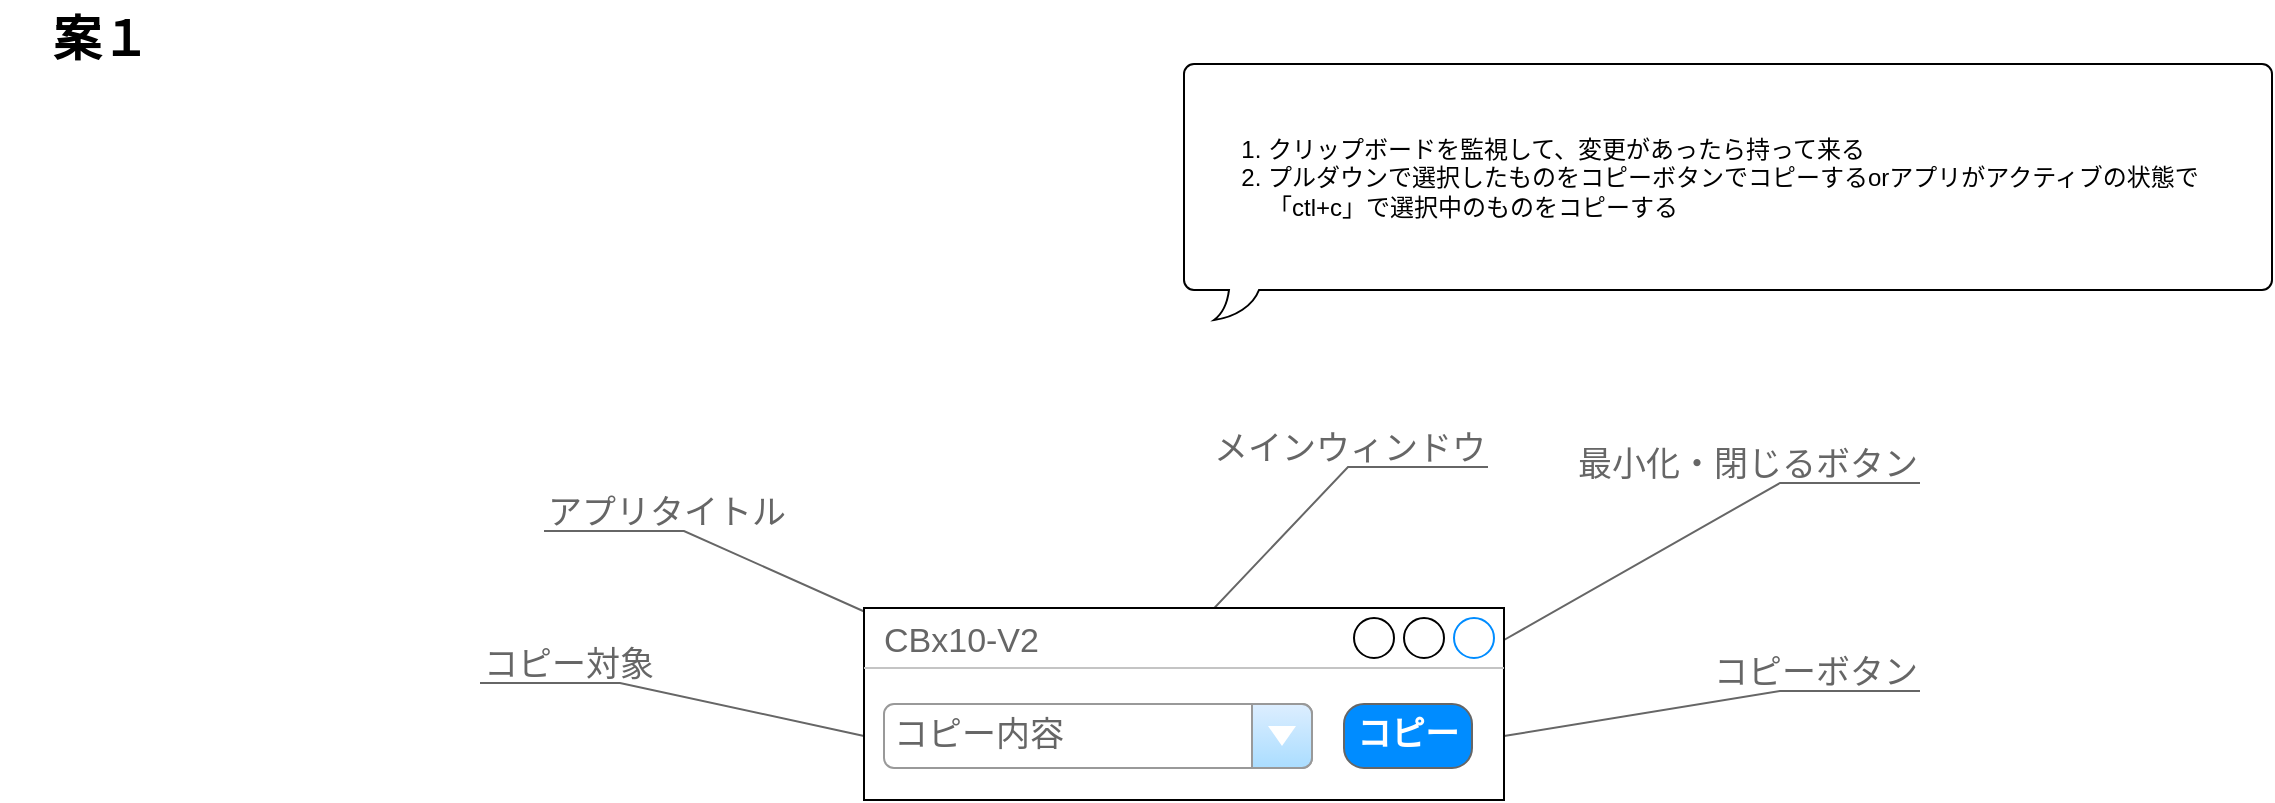 <mxfile version="12.4.3" type="github" pages="2"><diagram id="wGq2_YG9wQcUXeNTA4WL" name="案１"><mxGraphModel dx="932" dy="507" grid="1" gridSize="16" guides="1" tooltips="1" connect="1" arrows="1" fold="1" page="1" pageScale="1" pageWidth="1169" pageHeight="827" math="0" shadow="0"><root><mxCell id="0"/><mxCell id="1" parent="0"/><mxCell id="MBR0WGbr7Kwnx2btVVga-12" value="最小化・閉じるボタン" style="strokeWidth=1;shadow=0;dashed=0;align=center;html=1;shape=mxgraph.mockup.text.callout;linkText=;textSize=17;textColor=#666666;callDir=NE;callStyle=line;fontSize=17;fontColor=#666666;align=right;verticalAlign=top;strokeColor=#666666;" parent="1" vertex="1"><mxGeometry x="768" y="232" width="208" height="104" as="geometry"/></mxCell><mxCell id="MBR0WGbr7Kwnx2btVVga-13" value="コピーボタン" style="strokeWidth=1;shadow=0;dashed=0;align=center;html=1;shape=mxgraph.mockup.text.callout;linkText=;textSize=17;textColor=#666666;callDir=NE;callStyle=line;fontSize=17;fontColor=#666666;align=right;verticalAlign=top;strokeColor=#666666;" parent="1" vertex="1"><mxGeometry x="768" y="336" width="208" height="48" as="geometry"/></mxCell><mxCell id="MBR0WGbr7Kwnx2btVVga-14" value="アプリタイトル" style="strokeWidth=1;shadow=0;dashed=0;align=center;html=1;shape=mxgraph.mockup.text.callout;linkText=;textSize=17;textColor=#666666;callDir=NW;callStyle=line;fontSize=17;fontColor=#666666;align=left;verticalAlign=top;strokeColor=#666666;" parent="1" vertex="1"><mxGeometry x="288" y="256" width="192" height="80" as="geometry"/></mxCell><mxCell id="MBR0WGbr7Kwnx2btVVga-15" value="コピー対象" style="strokeWidth=1;shadow=0;dashed=0;align=center;html=1;shape=mxgraph.mockup.text.callout;linkText=;textSize=17;textColor=#666666;callDir=NW;callStyle=line;fontSize=17;fontColor=#666666;align=left;verticalAlign=top;strokeColor=#666666;" parent="1" vertex="1"><mxGeometry x="256" y="332" width="192" height="52" as="geometry"/></mxCell><mxCell id="MBR0WGbr7Kwnx2btVVga-16" value="メインウィンドウ" style="strokeWidth=1;shadow=0;dashed=0;align=center;html=1;shape=mxgraph.mockup.text.callout;linkText=;textSize=17;textColor=#666666;callDir=NE;callStyle=line;fontSize=17;fontColor=#666666;align=right;verticalAlign=top;strokeColor=#666666;" parent="1" vertex="1"><mxGeometry x="608" y="224" width="152" height="112" as="geometry"/></mxCell><mxCell id="MBR0WGbr7Kwnx2btVVga-19" value="&lt;ol&gt;&lt;li&gt;クリップボードを監視して、変更があったら持って来る&lt;/li&gt;&lt;li&gt;プルダウンで選択したものをコピーボタンでコピーするorアプリがアクティブの状態で「ctl+c」で選択中のものをコピーする&lt;/li&gt;&lt;/ol&gt;" style="whiteSpace=wrap;html=1;shape=mxgraph.basic.roundRectCallout;dx=30;dy=15;size=5;boundedLbl=1;align=left;" parent="1" vertex="1"><mxGeometry x="608" y="48" width="544" height="128" as="geometry"/></mxCell><mxCell id="OJj1qahpNh6Jj0LSQuau-1" value="CBx10-V2" style="strokeWidth=1;shadow=0;dashed=0;align=center;html=1;shape=mxgraph.mockup.containers.window;align=left;verticalAlign=top;spacingLeft=8;strokeColor2=#008cff;strokeColor3=#c4c4c4;fontColor=#666666;mainText=;fontSize=17;labelBackgroundColor=none;" parent="1" vertex="1"><mxGeometry x="448" y="320" width="320" height="96" as="geometry"/></mxCell><mxCell id="OJj1qahpNh6Jj0LSQuau-2" value="コピー内容" style="strokeWidth=1;shadow=0;dashed=0;align=center;html=1;shape=mxgraph.mockup.forms.comboBox;strokeColor=#999999;fillColor=#ddeeff;align=left;fillColor2=#aaddff;mainText=;fontColor=#666666;fontSize=17;spacingLeft=3;" parent="1" vertex="1"><mxGeometry x="458" y="368" width="214" height="32" as="geometry"/></mxCell><mxCell id="OJj1qahpNh6Jj0LSQuau-3" value="コピー" style="strokeWidth=1;shadow=0;dashed=0;align=center;html=1;shape=mxgraph.mockup.buttons.button;strokeColor=#666666;fontColor=#ffffff;mainText=;buttonStyle=round;fontSize=17;fontStyle=1;fillColor=#008cff;whiteSpace=wrap;" parent="1" vertex="1"><mxGeometry x="688" y="368" width="64" height="32" as="geometry"/></mxCell><mxCell id="nSAgcV6p6aWqM4fQ9nbL-1" value="案１" style="text;strokeColor=none;fillColor=none;html=1;fontSize=24;fontStyle=1;verticalAlign=middle;align=center;" parent="1" vertex="1"><mxGeometry x="16" y="16" width="100" height="40" as="geometry"/></mxCell></root></mxGraphModel></diagram><diagram name="案２" id="JP0k9IgWCmnpg2yMSsPm"><mxGraphModel dx="932" dy="507" grid="1" gridSize="16" guides="1" tooltips="1" connect="1" arrows="1" fold="1" page="1" pageScale="1" pageWidth="1169" pageHeight="827" math="0" shadow="0"><root><mxCell id="mt8Pdl2-0BunYYDqMswl-0"/><mxCell id="mt8Pdl2-0BunYYDqMswl-1" parent="mt8Pdl2-0BunYYDqMswl-0"/><mxCell id="mt8Pdl2-0BunYYDqMswl-7" value="&lt;ol&gt;&lt;li&gt;クリップボードを監視して、変更があったら持って来る&lt;/li&gt;&lt;li&gt;コピーボタンでコピーする&lt;/li&gt;&lt;li&gt;&lt;font color=&quot;#ff6666&quot;&gt;消さないチェックをすることで、保持限界を超えたときに上書きされない&lt;/font&gt;&lt;/li&gt;&lt;li&gt;&lt;font color=&quot;#ff6666&quot;&gt;消さないチェックをすることで、アプリ終了後も値を保持する&lt;/font&gt;&lt;/li&gt;&lt;/ol&gt;" style="whiteSpace=wrap;html=1;shape=mxgraph.basic.roundRectCallout;dx=30;dy=15;size=5;boundedLbl=1;align=left;" parent="mt8Pdl2-0BunYYDqMswl-1" vertex="1"><mxGeometry x="608" y="48" width="544" height="128" as="geometry"/></mxCell><mxCell id="mt8Pdl2-0BunYYDqMswl-8" value="CBx10-V2" style="strokeWidth=1;shadow=0;dashed=0;align=center;html=1;shape=mxgraph.mockup.containers.window;align=left;verticalAlign=top;spacingLeft=8;strokeColor2=#008cff;strokeColor3=#c4c4c4;fontColor=#666666;mainText=;fontSize=17;labelBackgroundColor=none;" parent="mt8Pdl2-0BunYYDqMswl-1" vertex="1"><mxGeometry x="448" y="320" width="320" height="448" as="geometry"/></mxCell><mxCell id="mt8Pdl2-0BunYYDqMswl-87" value="" style="html=1;shadow=0;dashed=0;shape=mxgraph.bootstrap.rrect;rSize=3;strokeColor=#999999;fillColor=#ffffff;align=left;" parent="mt8Pdl2-0BunYYDqMswl-1" vertex="1"><mxGeometry x="466" y="377" width="14" height="14" as="geometry"/></mxCell><mxCell id="mt8Pdl2-0BunYYDqMswl-88" value="コピー内容" style="html=1;shadow=0;dashed=0;shape=mxgraph.bootstrap.rrect;rSize=5;strokeColor=#999999;fillColor=#ffffff;align=left;fontSize=16;spacingLeft=10;whiteSpace=wrap;" parent="mt8Pdl2-0BunYYDqMswl-1" vertex="1"><mxGeometry x="488" y="368" width="216" height="32" as="geometry"/></mxCell><mxCell id="mt8Pdl2-0BunYYDqMswl-89" value="コピー" style="html=1;shadow=0;dashed=0;shape=mxgraph.bootstrap.rrect;align=center;rSize=3;strokeColor=none;fillColor=#58B957;fontSize=12;fontStyle=1;fontColor=#ffffff;whiteSpace=wrap;" parent="mt8Pdl2-0BunYYDqMswl-1" vertex="1"><mxGeometry x="714" y="368" width="46" height="32" as="geometry"/></mxCell><mxCell id="mt8Pdl2-0BunYYDqMswl-5" value="コピー対象" style="strokeWidth=1;shadow=0;dashed=0;align=center;html=1;shape=mxgraph.mockup.text.callout;linkText=;textSize=17;textColor=#666666;callDir=NW;callStyle=line;fontSize=17;fontColor=#666666;align=left;verticalAlign=top;strokeColor=#666666;" parent="mt8Pdl2-0BunYYDqMswl-1" vertex="1"><mxGeometry x="320" y="316" width="192" height="52" as="geometry"/></mxCell><mxCell id="mt8Pdl2-0BunYYDqMswl-4" value="アプリタイトル" style="strokeWidth=1;shadow=0;dashed=0;align=center;html=1;shape=mxgraph.mockup.text.callout;linkText=;textSize=17;textColor=#666666;callDir=NW;callStyle=line;fontSize=17;fontColor=#666666;align=left;verticalAlign=top;strokeColor=#666666;" parent="mt8Pdl2-0BunYYDqMswl-1" vertex="1"><mxGeometry x="274" y="244" width="192" height="80" as="geometry"/></mxCell><mxCell id="mt8Pdl2-0BunYYDqMswl-6" value="メインウィンドウ" style="strokeWidth=1;shadow=0;dashed=0;align=center;html=1;shape=mxgraph.mockup.text.callout;linkText=;textSize=17;textColor=#666666;callDir=NE;callStyle=line;fontSize=17;fontColor=#666666;align=right;verticalAlign=top;strokeColor=#666666;" parent="mt8Pdl2-0BunYYDqMswl-1" vertex="1"><mxGeometry x="608" y="208" width="152" height="112" as="geometry"/></mxCell><mxCell id="mt8Pdl2-0BunYYDqMswl-2" value="最小化・閉じるボタン" style="strokeWidth=1;shadow=0;dashed=0;align=center;html=1;shape=mxgraph.mockup.text.callout;linkText=;textSize=17;textColor=#666666;callDir=NE;callStyle=line;fontSize=17;fontColor=#666666;align=right;verticalAlign=top;strokeColor=#666666;" parent="mt8Pdl2-0BunYYDqMswl-1" vertex="1"><mxGeometry x="768" y="232" width="208" height="104" as="geometry"/></mxCell><mxCell id="mt8Pdl2-0BunYYDqMswl-3" value="コピーボタン" style="strokeWidth=1;shadow=0;dashed=0;align=center;html=1;shape=mxgraph.mockup.text.callout;linkText=;textSize=17;textColor=#666666;callDir=NE;callStyle=line;fontSize=17;fontColor=#666666;align=right;verticalAlign=top;strokeColor=#666666;" parent="mt8Pdl2-0BunYYDqMswl-1" vertex="1"><mxGeometry x="768" y="336" width="208" height="48" as="geometry"/></mxCell><mxCell id="mt8Pdl2-0BunYYDqMswl-90" value="消さないチェック&lt;br&gt;" style="strokeWidth=1;shadow=0;dashed=0;align=center;html=1;shape=mxgraph.mockup.text.callout;linkText=;textSize=17;textColor=#666666;callDir=NW;callStyle=line;fontSize=17;fontColor=#666666;align=left;verticalAlign=top;strokeColor=#666666;" parent="mt8Pdl2-0BunYYDqMswl-1" vertex="1"><mxGeometry x="192" y="339" width="272" height="45" as="geometry"/></mxCell><mxCell id="mt8Pdl2-0BunYYDqMswl-91" value="" style="html=1;shadow=0;dashed=0;shape=mxgraph.bootstrap.rrect;rSize=3;strokeColor=#999999;fillColor=#ffffff;align=left;" parent="mt8Pdl2-0BunYYDqMswl-1" vertex="1"><mxGeometry x="466" y="425" width="14" height="14" as="geometry"/></mxCell><mxCell id="mt8Pdl2-0BunYYDqMswl-92" value="コピー内容" style="html=1;shadow=0;dashed=0;shape=mxgraph.bootstrap.rrect;rSize=5;strokeColor=#999999;fillColor=#ffffff;align=left;fontSize=16;spacingLeft=10;whiteSpace=wrap;" parent="mt8Pdl2-0BunYYDqMswl-1" vertex="1"><mxGeometry x="488" y="416" width="216" height="32" as="geometry"/></mxCell><mxCell id="mt8Pdl2-0BunYYDqMswl-93" value="コピー" style="html=1;shadow=0;dashed=0;shape=mxgraph.bootstrap.rrect;align=center;rSize=3;strokeColor=none;fillColor=#58B957;fontSize=12;fontStyle=1;fontColor=#ffffff;whiteSpace=wrap;" parent="mt8Pdl2-0BunYYDqMswl-1" vertex="1"><mxGeometry x="714" y="416" width="46" height="32" as="geometry"/></mxCell><mxCell id="mt8Pdl2-0BunYYDqMswl-94" value="" style="html=1;shadow=0;dashed=0;shape=mxgraph.bootstrap.rrect;rSize=3;strokeColor=#999999;fillColor=#ffffff;align=left;" parent="mt8Pdl2-0BunYYDqMswl-1" vertex="1"><mxGeometry x="466" y="473" width="14" height="14" as="geometry"/></mxCell><mxCell id="mt8Pdl2-0BunYYDqMswl-95" value="コピー内容" style="html=1;shadow=0;dashed=0;shape=mxgraph.bootstrap.rrect;rSize=5;strokeColor=#999999;fillColor=#ffffff;align=left;fontSize=16;spacingLeft=10;whiteSpace=wrap;" parent="mt8Pdl2-0BunYYDqMswl-1" vertex="1"><mxGeometry x="488" y="464" width="216" height="32" as="geometry"/></mxCell><mxCell id="mt8Pdl2-0BunYYDqMswl-96" value="コピー" style="html=1;shadow=0;dashed=0;shape=mxgraph.bootstrap.rrect;align=center;rSize=3;strokeColor=none;fillColor=#58B957;fontSize=12;fontStyle=1;fontColor=#ffffff;whiteSpace=wrap;" parent="mt8Pdl2-0BunYYDqMswl-1" vertex="1"><mxGeometry x="714" y="464" width="46" height="32" as="geometry"/></mxCell><mxCell id="mt8Pdl2-0BunYYDqMswl-97" value="" style="html=1;shadow=0;dashed=0;shape=mxgraph.bootstrap.rrect;rSize=3;strokeColor=#999999;fillColor=#ffffff;align=left;" parent="mt8Pdl2-0BunYYDqMswl-1" vertex="1"><mxGeometry x="466" y="521" width="14" height="14" as="geometry"/></mxCell><mxCell id="mt8Pdl2-0BunYYDqMswl-98" value="コピー内容" style="html=1;shadow=0;dashed=0;shape=mxgraph.bootstrap.rrect;rSize=5;strokeColor=#999999;fillColor=#ffffff;align=left;fontSize=16;spacingLeft=10;whiteSpace=wrap;" parent="mt8Pdl2-0BunYYDqMswl-1" vertex="1"><mxGeometry x="488" y="512" width="216" height="32" as="geometry"/></mxCell><mxCell id="mt8Pdl2-0BunYYDqMswl-99" value="コピー" style="html=1;shadow=0;dashed=0;shape=mxgraph.bootstrap.rrect;align=center;rSize=3;strokeColor=none;fillColor=#58B957;fontSize=12;fontStyle=1;fontColor=#ffffff;whiteSpace=wrap;" parent="mt8Pdl2-0BunYYDqMswl-1" vertex="1"><mxGeometry x="714" y="512" width="46" height="32" as="geometry"/></mxCell><mxCell id="mt8Pdl2-0BunYYDqMswl-100" value="" style="html=1;shadow=0;dashed=0;shape=mxgraph.bootstrap.rrect;rSize=3;strokeColor=#999999;fillColor=#ffffff;align=left;" parent="mt8Pdl2-0BunYYDqMswl-1" vertex="1"><mxGeometry x="466" y="569" width="14" height="14" as="geometry"/></mxCell><mxCell id="mt8Pdl2-0BunYYDqMswl-101" value="コピー内容" style="html=1;shadow=0;dashed=0;shape=mxgraph.bootstrap.rrect;rSize=5;strokeColor=#999999;fillColor=#ffffff;align=left;fontSize=16;spacingLeft=10;whiteSpace=wrap;" parent="mt8Pdl2-0BunYYDqMswl-1" vertex="1"><mxGeometry x="488" y="560" width="216" height="32" as="geometry"/></mxCell><mxCell id="mt8Pdl2-0BunYYDqMswl-102" value="コピー" style="html=1;shadow=0;dashed=0;shape=mxgraph.bootstrap.rrect;align=center;rSize=3;strokeColor=none;fillColor=#58B957;fontSize=12;fontStyle=1;fontColor=#ffffff;whiteSpace=wrap;" parent="mt8Pdl2-0BunYYDqMswl-1" vertex="1"><mxGeometry x="714" y="560" width="46" height="32" as="geometry"/></mxCell><mxCell id="mt8Pdl2-0BunYYDqMswl-103" value="" style="html=1;shadow=0;dashed=0;shape=mxgraph.bootstrap.rrect;rSize=3;strokeColor=#999999;fillColor=#ffffff;align=left;" parent="mt8Pdl2-0BunYYDqMswl-1" vertex="1"><mxGeometry x="466" y="617" width="14" height="14" as="geometry"/></mxCell><mxCell id="mt8Pdl2-0BunYYDqMswl-104" value="コピー内容" style="html=1;shadow=0;dashed=0;shape=mxgraph.bootstrap.rrect;rSize=5;strokeColor=#999999;fillColor=#ffffff;align=left;fontSize=16;spacingLeft=10;whiteSpace=wrap;" parent="mt8Pdl2-0BunYYDqMswl-1" vertex="1"><mxGeometry x="488" y="608" width="216" height="32" as="geometry"/></mxCell><mxCell id="mt8Pdl2-0BunYYDqMswl-105" value="コピー" style="html=1;shadow=0;dashed=0;shape=mxgraph.bootstrap.rrect;align=center;rSize=3;strokeColor=none;fillColor=#58B957;fontSize=12;fontStyle=1;fontColor=#ffffff;whiteSpace=wrap;" parent="mt8Pdl2-0BunYYDqMswl-1" vertex="1"><mxGeometry x="714" y="608" width="46" height="32" as="geometry"/></mxCell><mxCell id="mt8Pdl2-0BunYYDqMswl-113" value="" style="html=1;shadow=0;dashed=0;shape=mxgraph.bootstrap.rrect;rSize=3;strokeColor=#999999;fillColor=#ffffff;align=left;" parent="mt8Pdl2-0BunYYDqMswl-1" vertex="1"><mxGeometry x="466" y="665" width="14" height="14" as="geometry"/></mxCell><mxCell id="mt8Pdl2-0BunYYDqMswl-114" value="コピー内容" style="html=1;shadow=0;dashed=0;shape=mxgraph.bootstrap.rrect;rSize=5;strokeColor=#999999;fillColor=#ffffff;align=left;fontSize=16;spacingLeft=10;whiteSpace=wrap;" parent="mt8Pdl2-0BunYYDqMswl-1" vertex="1"><mxGeometry x="488" y="656" width="216" height="32" as="geometry"/></mxCell><mxCell id="mt8Pdl2-0BunYYDqMswl-115" value="コピー" style="html=1;shadow=0;dashed=0;shape=mxgraph.bootstrap.rrect;align=center;rSize=3;strokeColor=none;fillColor=#58B957;fontSize=12;fontStyle=1;fontColor=#ffffff;whiteSpace=wrap;" parent="mt8Pdl2-0BunYYDqMswl-1" vertex="1"><mxGeometry x="714" y="656" width="46" height="32" as="geometry"/></mxCell><mxCell id="mt8Pdl2-0BunYYDqMswl-116" value="" style="html=1;shadow=0;dashed=0;shape=mxgraph.bootstrap.rrect;rSize=3;strokeColor=#999999;fillColor=#ffffff;align=left;" parent="mt8Pdl2-0BunYYDqMswl-1" vertex="1"><mxGeometry x="466" y="713" width="14" height="14" as="geometry"/></mxCell><mxCell id="mt8Pdl2-0BunYYDqMswl-117" value="コピー内容" style="html=1;shadow=0;dashed=0;shape=mxgraph.bootstrap.rrect;rSize=5;strokeColor=#999999;fillColor=#ffffff;align=left;fontSize=16;spacingLeft=10;whiteSpace=wrap;" parent="mt8Pdl2-0BunYYDqMswl-1" vertex="1"><mxGeometry x="488" y="704" width="216" height="32" as="geometry"/></mxCell><mxCell id="mt8Pdl2-0BunYYDqMswl-118" value="コピー" style="html=1;shadow=0;dashed=0;shape=mxgraph.bootstrap.rrect;align=center;rSize=3;strokeColor=none;fillColor=#58B957;fontSize=12;fontStyle=1;fontColor=#ffffff;whiteSpace=wrap;" parent="mt8Pdl2-0BunYYDqMswl-1" vertex="1"><mxGeometry x="714" y="704" width="46" height="32" as="geometry"/></mxCell><mxCell id="fwvtzJah49vuY4VkRhUN-0" value="案２" style="text;strokeColor=none;fillColor=none;html=1;fontSize=24;fontStyle=1;verticalAlign=middle;align=center;" parent="mt8Pdl2-0BunYYDqMswl-1" vertex="1"><mxGeometry x="16" y="16" width="100" height="40" as="geometry"/></mxCell></root></mxGraphModel></diagram></mxfile>